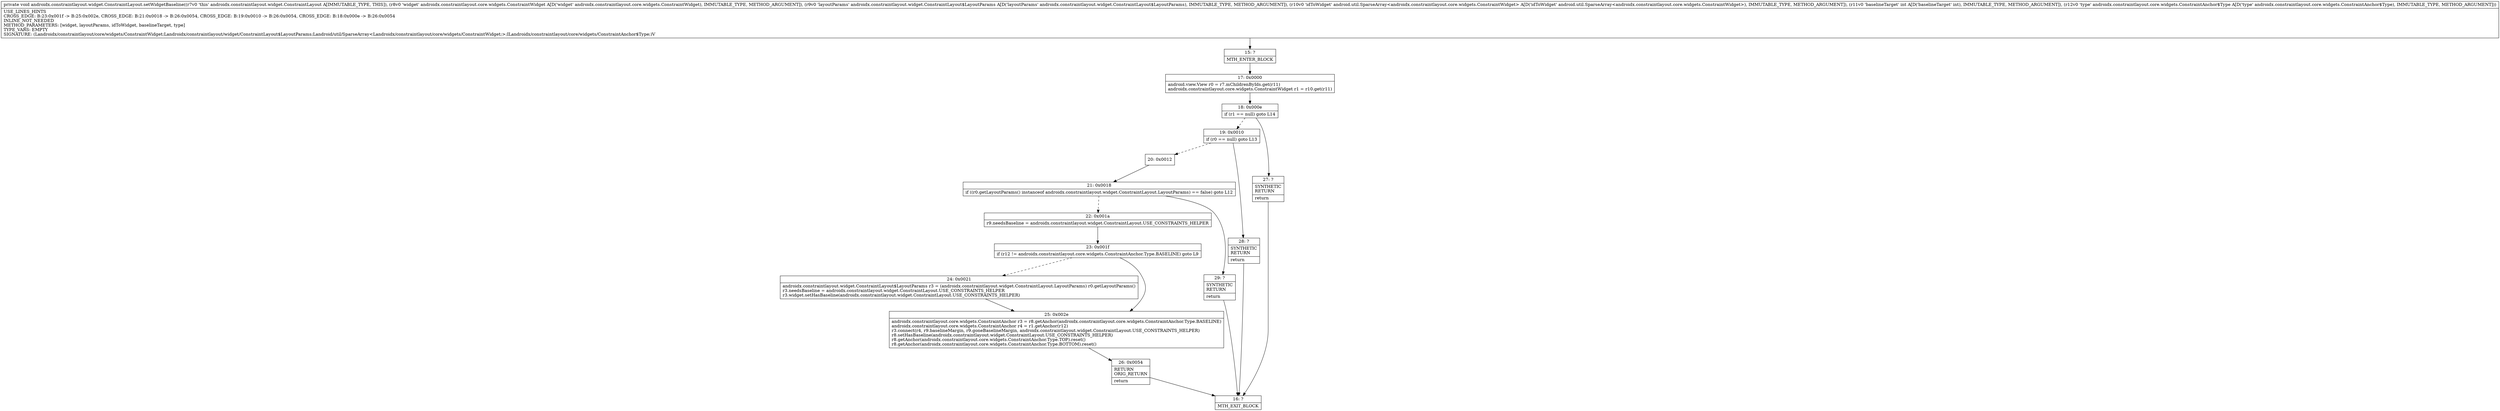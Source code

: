 digraph "CFG forandroidx.constraintlayout.widget.ConstraintLayout.setWidgetBaseline(Landroidx\/constraintlayout\/core\/widgets\/ConstraintWidget;Landroidx\/constraintlayout\/widget\/ConstraintLayout$LayoutParams;Landroid\/util\/SparseArray;ILandroidx\/constraintlayout\/core\/widgets\/ConstraintAnchor$Type;)V" {
Node_15 [shape=record,label="{15\:\ ?|MTH_ENTER_BLOCK\l}"];
Node_17 [shape=record,label="{17\:\ 0x0000|android.view.View r0 = r7.mChildrenByIds.get(r11)\landroidx.constraintlayout.core.widgets.ConstraintWidget r1 = r10.get(r11)\l}"];
Node_18 [shape=record,label="{18\:\ 0x000e|if (r1 == null) goto L14\l}"];
Node_19 [shape=record,label="{19\:\ 0x0010|if (r0 == null) goto L13\l}"];
Node_20 [shape=record,label="{20\:\ 0x0012}"];
Node_21 [shape=record,label="{21\:\ 0x0018|if ((r0.getLayoutParams() instanceof androidx.constraintlayout.widget.ConstraintLayout.LayoutParams) == false) goto L12\l}"];
Node_22 [shape=record,label="{22\:\ 0x001a|r9.needsBaseline = androidx.constraintlayout.widget.ConstraintLayout.USE_CONSTRAINTS_HELPER\l}"];
Node_23 [shape=record,label="{23\:\ 0x001f|if (r12 != androidx.constraintlayout.core.widgets.ConstraintAnchor.Type.BASELINE) goto L9\l}"];
Node_24 [shape=record,label="{24\:\ 0x0021|androidx.constraintlayout.widget.ConstraintLayout$LayoutParams r3 = (androidx.constraintlayout.widget.ConstraintLayout.LayoutParams) r0.getLayoutParams()\lr3.needsBaseline = androidx.constraintlayout.widget.ConstraintLayout.USE_CONSTRAINTS_HELPER\lr3.widget.setHasBaseline(androidx.constraintlayout.widget.ConstraintLayout.USE_CONSTRAINTS_HELPER)\l}"];
Node_25 [shape=record,label="{25\:\ 0x002e|androidx.constraintlayout.core.widgets.ConstraintAnchor r3 = r8.getAnchor(androidx.constraintlayout.core.widgets.ConstraintAnchor.Type.BASELINE)\landroidx.constraintlayout.core.widgets.ConstraintAnchor r4 = r1.getAnchor(r12)\lr3.connect(r4, r9.baselineMargin, r9.goneBaselineMargin, androidx.constraintlayout.widget.ConstraintLayout.USE_CONSTRAINTS_HELPER)\lr8.setHasBaseline(androidx.constraintlayout.widget.ConstraintLayout.USE_CONSTRAINTS_HELPER)\lr8.getAnchor(androidx.constraintlayout.core.widgets.ConstraintAnchor.Type.TOP).reset()\lr8.getAnchor(androidx.constraintlayout.core.widgets.ConstraintAnchor.Type.BOTTOM).reset()\l}"];
Node_26 [shape=record,label="{26\:\ 0x0054|RETURN\lORIG_RETURN\l|return\l}"];
Node_16 [shape=record,label="{16\:\ ?|MTH_EXIT_BLOCK\l}"];
Node_29 [shape=record,label="{29\:\ ?|SYNTHETIC\lRETURN\l|return\l}"];
Node_28 [shape=record,label="{28\:\ ?|SYNTHETIC\lRETURN\l|return\l}"];
Node_27 [shape=record,label="{27\:\ ?|SYNTHETIC\lRETURN\l|return\l}"];
MethodNode[shape=record,label="{private void androidx.constraintlayout.widget.ConstraintLayout.setWidgetBaseline((r7v0 'this' androidx.constraintlayout.widget.ConstraintLayout A[IMMUTABLE_TYPE, THIS]), (r8v0 'widget' androidx.constraintlayout.core.widgets.ConstraintWidget A[D('widget' androidx.constraintlayout.core.widgets.ConstraintWidget), IMMUTABLE_TYPE, METHOD_ARGUMENT]), (r9v0 'layoutParams' androidx.constraintlayout.widget.ConstraintLayout$LayoutParams A[D('layoutParams' androidx.constraintlayout.widget.ConstraintLayout$LayoutParams), IMMUTABLE_TYPE, METHOD_ARGUMENT]), (r10v0 'idToWidget' android.util.SparseArray\<androidx.constraintlayout.core.widgets.ConstraintWidget\> A[D('idToWidget' android.util.SparseArray\<androidx.constraintlayout.core.widgets.ConstraintWidget\>), IMMUTABLE_TYPE, METHOD_ARGUMENT]), (r11v0 'baselineTarget' int A[D('baselineTarget' int), IMMUTABLE_TYPE, METHOD_ARGUMENT]), (r12v0 'type' androidx.constraintlayout.core.widgets.ConstraintAnchor$Type A[D('type' androidx.constraintlayout.core.widgets.ConstraintAnchor$Type), IMMUTABLE_TYPE, METHOD_ARGUMENT]))  | USE_LINES_HINTS\lCROSS_EDGE: B:23:0x001f \-\> B:25:0x002e, CROSS_EDGE: B:21:0x0018 \-\> B:26:0x0054, CROSS_EDGE: B:19:0x0010 \-\> B:26:0x0054, CROSS_EDGE: B:18:0x000e \-\> B:26:0x0054\lINLINE_NOT_NEEDED\lMETHOD_PARAMETERS: [widget, layoutParams, idToWidget, baselineTarget, type]\lTYPE_VARS: EMPTY\lSIGNATURE: (Landroidx\/constraintlayout\/core\/widgets\/ConstraintWidget;Landroidx\/constraintlayout\/widget\/ConstraintLayout$LayoutParams;Landroid\/util\/SparseArray\<Landroidx\/constraintlayout\/core\/widgets\/ConstraintWidget;\>;ILandroidx\/constraintlayout\/core\/widgets\/ConstraintAnchor$Type;)V\l}"];
MethodNode -> Node_15;Node_15 -> Node_17;
Node_17 -> Node_18;
Node_18 -> Node_19[style=dashed];
Node_18 -> Node_27;
Node_19 -> Node_20[style=dashed];
Node_19 -> Node_28;
Node_20 -> Node_21;
Node_21 -> Node_22[style=dashed];
Node_21 -> Node_29;
Node_22 -> Node_23;
Node_23 -> Node_24[style=dashed];
Node_23 -> Node_25;
Node_24 -> Node_25;
Node_25 -> Node_26;
Node_26 -> Node_16;
Node_29 -> Node_16;
Node_28 -> Node_16;
Node_27 -> Node_16;
}

